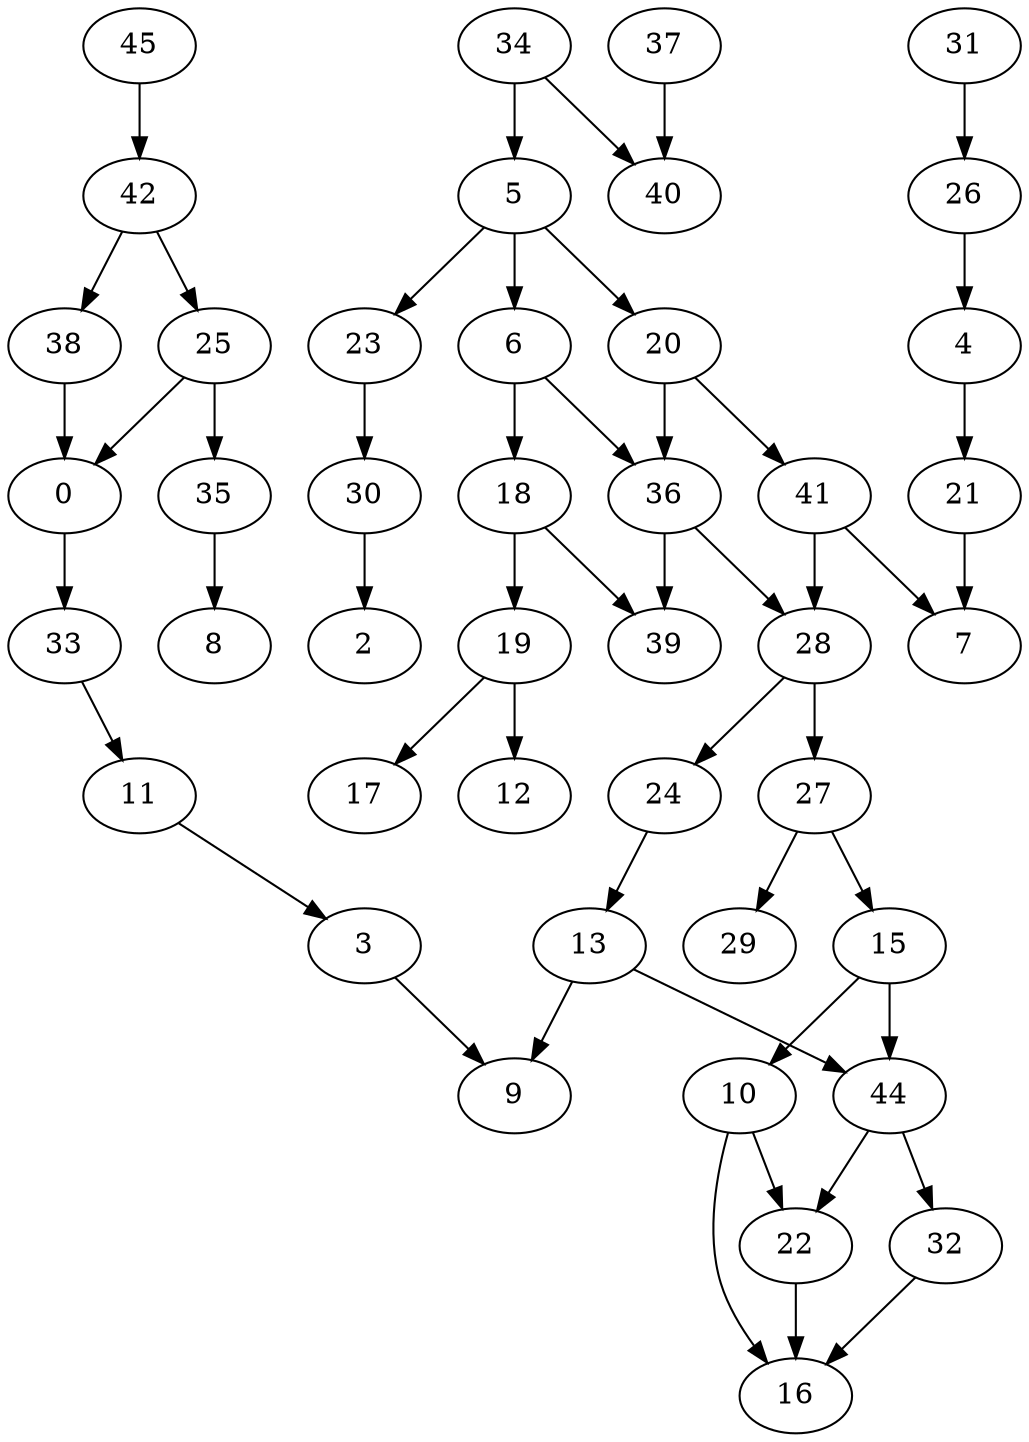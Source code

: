 strict digraph "" {
	0 -> 33;
	33 -> 11;
	11 -> 3;
	3 -> 9;
	37 -> 40;
	4 -> 21;
	21 -> 7;
	5 -> 6;
	5 -> 20;
	5 -> 23;
	6 -> 18;
	6 -> 36;
	20 -> 36;
	20 -> 41;
	23 -> 30;
	18 -> 19;
	18 -> 39;
	36 -> 39;
	36 -> 28;
	41 -> 7;
	41 -> 28;
	30 -> 2;
	19 -> 12;
	19 -> 17;
	28 -> 24;
	28 -> 27;
	24 -> 13;
	27 -> 15;
	27 -> 29;
	10 -> 22;
	10 -> 16;
	22 -> 16;
	13 -> 9;
	13 -> 44;
	44 -> 22;
	44 -> 32;
	32 -> 16;
	31 -> 26;
	26 -> 4;
	45 -> 42;
	42 -> 25;
	42 -> 38;
	25 -> 0;
	25 -> 35;
	38 -> 0;
	15 -> 10;
	15 -> 44;
	35 -> 8;
	34 -> 40;
	34 -> 5;
}
